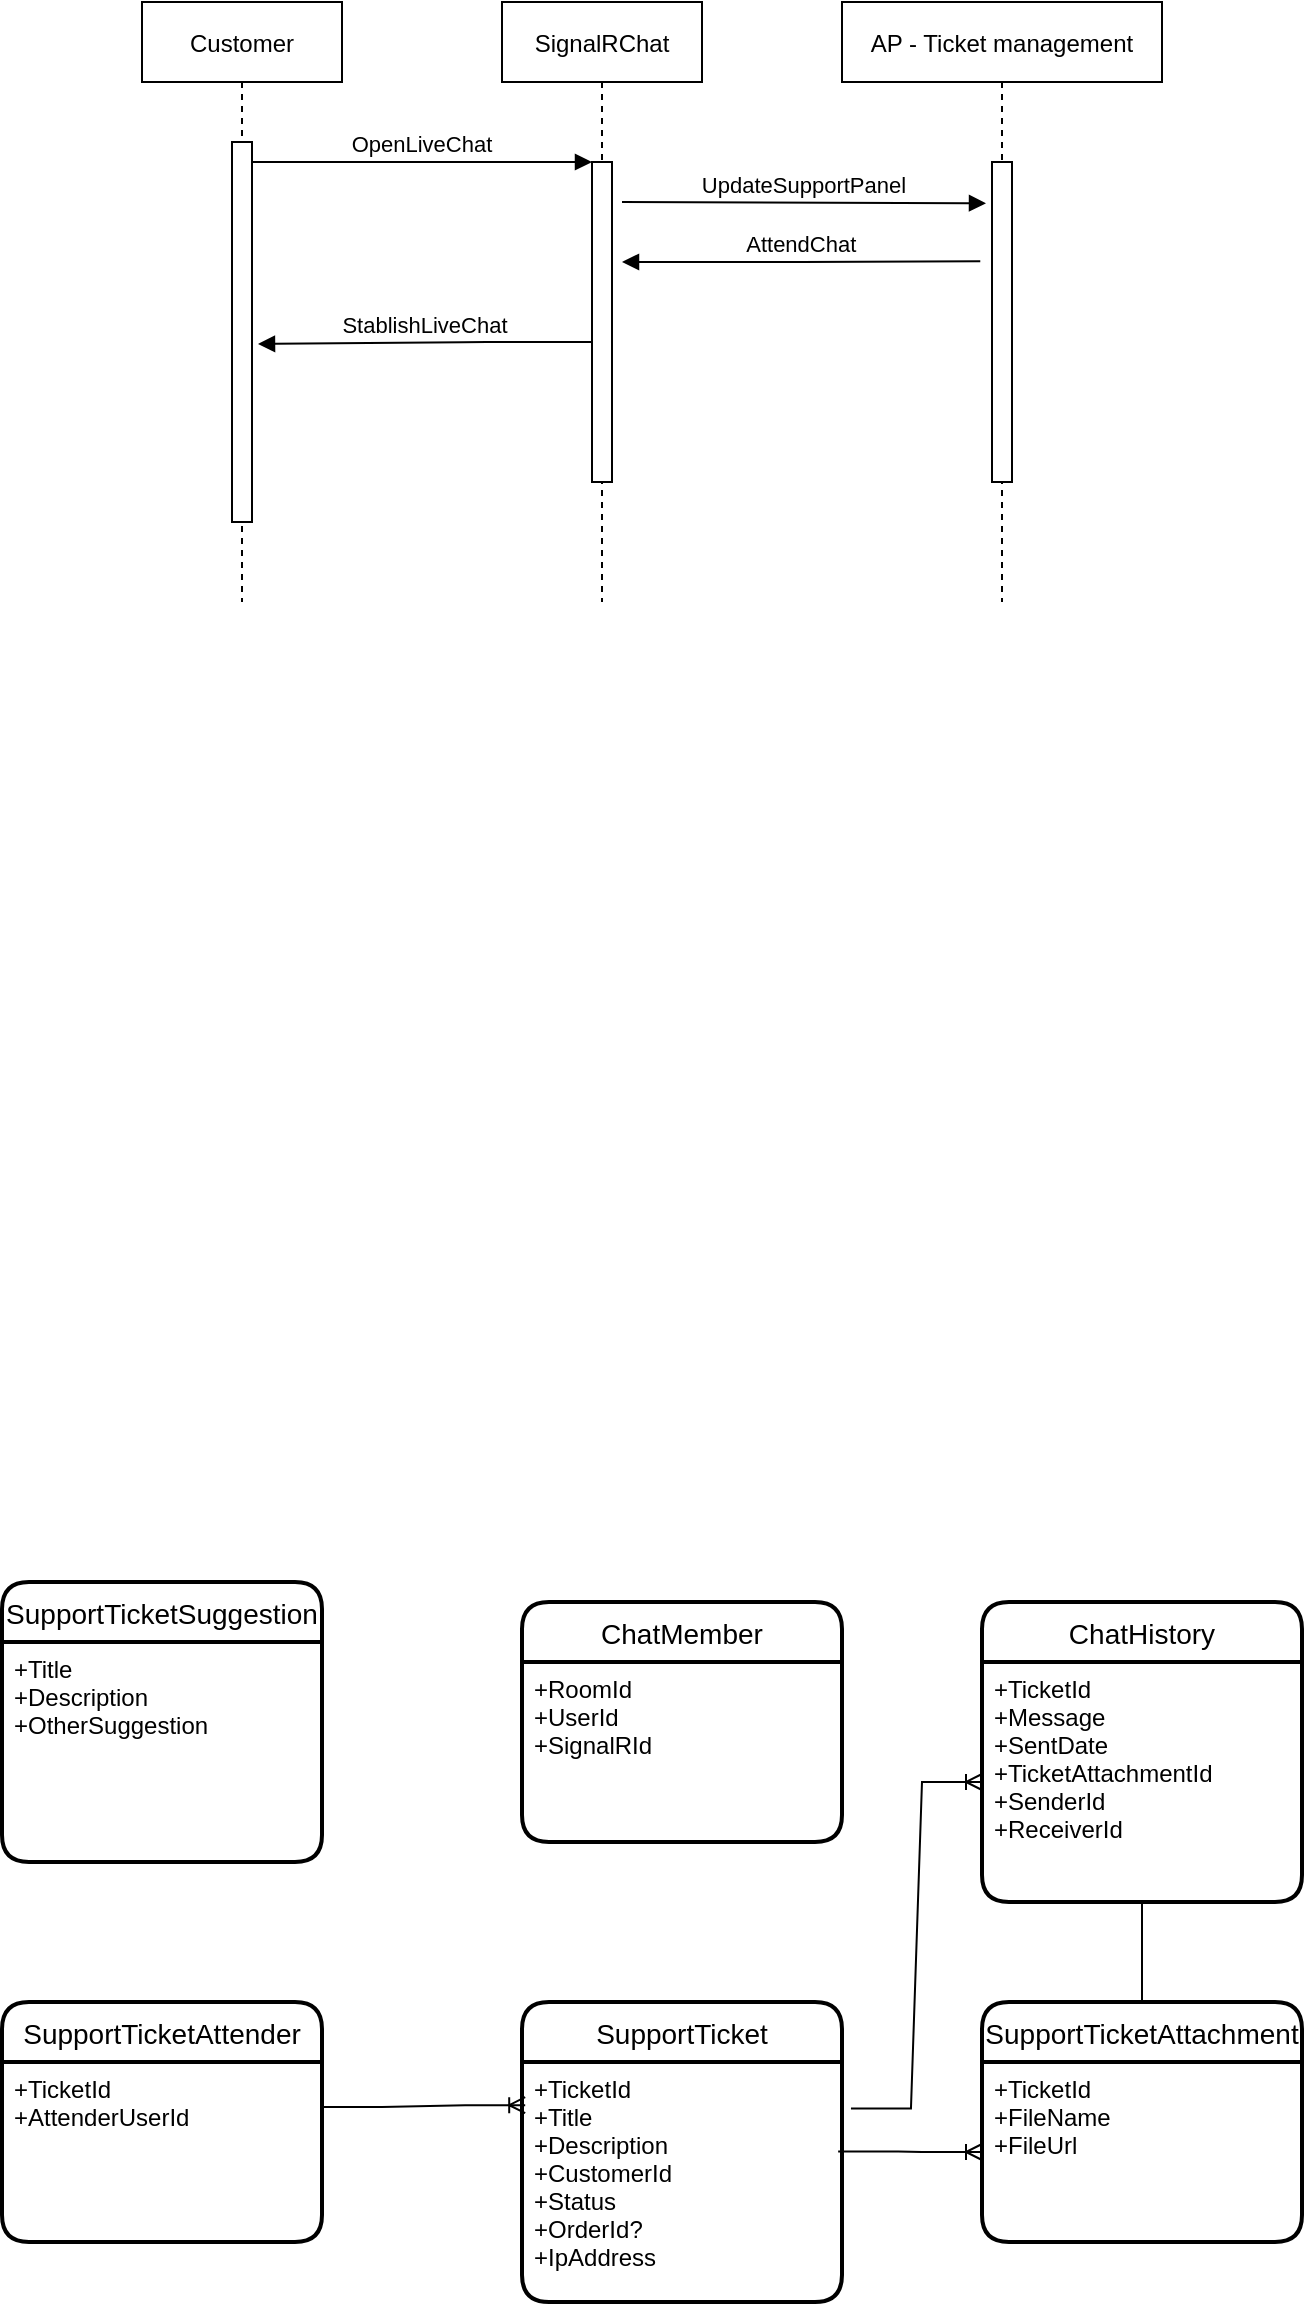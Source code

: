 <mxfile version="20.1.1" type="github">
  <diagram id="kgpKYQtTHZ0yAKxKKP6v" name="Page-1">
    <mxGraphModel dx="1038" dy="539" grid="1" gridSize="10" guides="1" tooltips="1" connect="1" arrows="1" fold="1" page="1" pageScale="1" pageWidth="850" pageHeight="1100" math="0" shadow="0">
      <root>
        <mxCell id="0" />
        <mxCell id="1" parent="0" />
        <mxCell id="3nuBFxr9cyL0pnOWT2aG-1" value="Customer" style="shape=umlLifeline;perimeter=lifelinePerimeter;container=1;collapsible=0;recursiveResize=0;rounded=0;shadow=0;strokeWidth=1;" parent="1" vertex="1">
          <mxGeometry x="120" y="80" width="100" height="300" as="geometry" />
        </mxCell>
        <mxCell id="3nuBFxr9cyL0pnOWT2aG-2" value="" style="points=[];perimeter=orthogonalPerimeter;rounded=0;shadow=0;strokeWidth=1;" parent="3nuBFxr9cyL0pnOWT2aG-1" vertex="1">
          <mxGeometry x="45" y="70" width="10" height="190" as="geometry" />
        </mxCell>
        <mxCell id="3nuBFxr9cyL0pnOWT2aG-5" value="SignalRChat" style="shape=umlLifeline;perimeter=lifelinePerimeter;container=1;collapsible=0;recursiveResize=0;rounded=0;shadow=0;strokeWidth=1;" parent="1" vertex="1">
          <mxGeometry x="300" y="80" width="100" height="300" as="geometry" />
        </mxCell>
        <mxCell id="3nuBFxr9cyL0pnOWT2aG-6" value="" style="points=[];perimeter=orthogonalPerimeter;rounded=0;shadow=0;strokeWidth=1;" parent="3nuBFxr9cyL0pnOWT2aG-5" vertex="1">
          <mxGeometry x="45" y="80" width="10" height="160" as="geometry" />
        </mxCell>
        <mxCell id="3nuBFxr9cyL0pnOWT2aG-8" value="OpenLiveChat" style="verticalAlign=bottom;endArrow=block;entryX=0;entryY=0;shadow=0;strokeWidth=1;" parent="1" source="3nuBFxr9cyL0pnOWT2aG-2" target="3nuBFxr9cyL0pnOWT2aG-6" edge="1">
          <mxGeometry relative="1" as="geometry">
            <mxPoint x="275" y="160" as="sourcePoint" />
          </mxGeometry>
        </mxCell>
        <mxCell id="3nuBFxr9cyL0pnOWT2aG-9" value="StablishLiveChat" style="verticalAlign=bottom;endArrow=block;shadow=0;strokeWidth=1;entryX=0.58;entryY=0.57;entryDx=0;entryDy=0;entryPerimeter=0;" parent="1" source="3nuBFxr9cyL0pnOWT2aG-6" target="3nuBFxr9cyL0pnOWT2aG-1" edge="1">
          <mxGeometry relative="1" as="geometry">
            <mxPoint x="240" y="200" as="sourcePoint" />
            <mxPoint x="180" y="200" as="targetPoint" />
            <Array as="points">
              <mxPoint x="300" y="250" />
              <mxPoint x="290" y="250" />
            </Array>
          </mxGeometry>
        </mxCell>
        <mxCell id="e0stAx7qCD_DcNNzEamt-17" value="SupportTicket" style="swimlane;childLayout=stackLayout;horizontal=1;startSize=30;horizontalStack=0;rounded=1;fontSize=14;fontStyle=0;strokeWidth=2;resizeParent=0;resizeLast=1;shadow=0;dashed=0;align=center;" parent="1" vertex="1">
          <mxGeometry x="310" y="1080" width="160" height="150" as="geometry" />
        </mxCell>
        <mxCell id="e0stAx7qCD_DcNNzEamt-18" value="+TicketId&#xa;+Title&#xa;+Description&#xa;+CustomerId&#xa;+Status&#xa;+OrderId?&#xa;+IpAddress&#xa;" style="align=left;strokeColor=none;fillColor=none;spacingLeft=4;fontSize=12;verticalAlign=top;resizable=0;rotatable=0;part=1;" parent="e0stAx7qCD_DcNNzEamt-17" vertex="1">
          <mxGeometry y="30" width="160" height="120" as="geometry" />
        </mxCell>
        <mxCell id="e0stAx7qCD_DcNNzEamt-19" value="SupportTicketAttachment" style="swimlane;childLayout=stackLayout;horizontal=1;startSize=30;horizontalStack=0;rounded=1;fontSize=14;fontStyle=0;strokeWidth=2;resizeParent=0;resizeLast=1;shadow=0;dashed=0;align=center;" parent="1" vertex="1">
          <mxGeometry x="540" y="1080" width="160" height="120" as="geometry" />
        </mxCell>
        <mxCell id="e0stAx7qCD_DcNNzEamt-20" value="+TicketId&#xa;+FileName&#xa;+FileUrl&#xa;" style="align=left;strokeColor=none;fillColor=none;spacingLeft=4;fontSize=12;verticalAlign=top;resizable=0;rotatable=0;part=1;" parent="e0stAx7qCD_DcNNzEamt-19" vertex="1">
          <mxGeometry y="30" width="160" height="90" as="geometry" />
        </mxCell>
        <mxCell id="e0stAx7qCD_DcNNzEamt-23" value="ChatHistory" style="swimlane;childLayout=stackLayout;horizontal=1;startSize=30;horizontalStack=0;rounded=1;fontSize=14;fontStyle=0;strokeWidth=2;resizeParent=0;resizeLast=1;shadow=0;dashed=0;align=center;" parent="1" vertex="1">
          <mxGeometry x="540" y="880" width="160" height="150" as="geometry" />
        </mxCell>
        <mxCell id="e0stAx7qCD_DcNNzEamt-24" value="+TicketId&#xa;+Message&#xa;+SentDate&#xa;+TicketAttachmentId&#xa;+SenderId&#xa;+ReceiverId" style="align=left;strokeColor=none;fillColor=none;spacingLeft=4;fontSize=12;verticalAlign=top;resizable=0;rotatable=0;part=1;" parent="e0stAx7qCD_DcNNzEamt-23" vertex="1">
          <mxGeometry y="30" width="160" height="120" as="geometry" />
        </mxCell>
        <mxCell id="e0stAx7qCD_DcNNzEamt-26" value="" style="edgeStyle=entityRelationEdgeStyle;fontSize=12;html=1;endArrow=ERoneToMany;rounded=0;exitX=1.028;exitY=0.194;exitDx=0;exitDy=0;exitPerimeter=0;" parent="1" source="e0stAx7qCD_DcNNzEamt-18" target="e0stAx7qCD_DcNNzEamt-24" edge="1">
          <mxGeometry width="100" height="100" relative="1" as="geometry">
            <mxPoint x="470" y="1120" as="sourcePoint" />
            <mxPoint x="580" y="950" as="targetPoint" />
          </mxGeometry>
        </mxCell>
        <mxCell id="e0stAx7qCD_DcNNzEamt-27" value="" style="edgeStyle=entityRelationEdgeStyle;fontSize=12;html=1;endArrow=ERoneToMany;rounded=0;exitX=0.988;exitY=0.373;exitDx=0;exitDy=0;exitPerimeter=0;" parent="1" source="e0stAx7qCD_DcNNzEamt-18" target="e0stAx7qCD_DcNNzEamt-20" edge="1">
          <mxGeometry width="100" height="100" relative="1" as="geometry">
            <mxPoint x="483.52" y="1130.35" as="sourcePoint" />
            <mxPoint x="580" y="1151" as="targetPoint" />
          </mxGeometry>
        </mxCell>
        <mxCell id="e0stAx7qCD_DcNNzEamt-28" value="" style="endArrow=none;html=1;rounded=0;" parent="1" source="e0stAx7qCD_DcNNzEamt-24" target="e0stAx7qCD_DcNNzEamt-19" edge="1">
          <mxGeometry relative="1" as="geometry">
            <mxPoint x="654" y="1020" as="sourcePoint" />
            <mxPoint x="540" y="1080" as="targetPoint" />
          </mxGeometry>
        </mxCell>
        <mxCell id="e0stAx7qCD_DcNNzEamt-32" value="SupportTicketSuggestion" style="swimlane;childLayout=stackLayout;horizontal=1;startSize=30;horizontalStack=0;rounded=1;fontSize=14;fontStyle=0;strokeWidth=2;resizeParent=0;resizeLast=1;shadow=0;dashed=0;align=center;" parent="1" vertex="1">
          <mxGeometry x="50" y="870" width="160" height="140" as="geometry" />
        </mxCell>
        <mxCell id="e0stAx7qCD_DcNNzEamt-33" value="+Title&#xa;+Description&#xa;+OtherSuggestion&#xa;&#xa;&#xa;&#xa;&#xa;" style="align=left;strokeColor=none;fillColor=none;spacingLeft=4;fontSize=12;verticalAlign=top;resizable=0;rotatable=0;part=1;" parent="e0stAx7qCD_DcNNzEamt-32" vertex="1">
          <mxGeometry y="30" width="160" height="110" as="geometry" />
        </mxCell>
        <mxCell id="e0stAx7qCD_DcNNzEamt-34" value="SupportTicketAttender" style="swimlane;childLayout=stackLayout;horizontal=1;startSize=30;horizontalStack=0;rounded=1;fontSize=14;fontStyle=0;strokeWidth=2;resizeParent=0;resizeLast=1;shadow=0;dashed=0;align=center;" parent="1" vertex="1">
          <mxGeometry x="50" y="1080" width="160" height="120" as="geometry" />
        </mxCell>
        <mxCell id="e0stAx7qCD_DcNNzEamt-35" value="+TicketId&#xa;+AttenderUserId&#xa;&#xa;" style="align=left;strokeColor=none;fillColor=none;spacingLeft=4;fontSize=12;verticalAlign=top;resizable=0;rotatable=0;part=1;" parent="e0stAx7qCD_DcNNzEamt-34" vertex="1">
          <mxGeometry y="30" width="160" height="90" as="geometry" />
        </mxCell>
        <mxCell id="e0stAx7qCD_DcNNzEamt-42" value="" style="edgeStyle=entityRelationEdgeStyle;fontSize=12;html=1;endArrow=ERoneToMany;rounded=0;exitX=1;exitY=0.25;exitDx=0;exitDy=0;entryX=0.01;entryY=0.18;entryDx=0;entryDy=0;entryPerimeter=0;" parent="1" source="e0stAx7qCD_DcNNzEamt-35" target="e0stAx7qCD_DcNNzEamt-18" edge="1">
          <mxGeometry width="100" height="100" relative="1" as="geometry">
            <mxPoint x="300" y="1190" as="sourcePoint" />
            <mxPoint x="310" y="1133" as="targetPoint" />
          </mxGeometry>
        </mxCell>
        <mxCell id="e0stAx7qCD_DcNNzEamt-43" value="AP - Ticket management" style="shape=umlLifeline;perimeter=lifelinePerimeter;container=1;collapsible=0;recursiveResize=0;rounded=0;shadow=0;strokeWidth=1;" parent="1" vertex="1">
          <mxGeometry x="470" y="80" width="160" height="300" as="geometry" />
        </mxCell>
        <mxCell id="e0stAx7qCD_DcNNzEamt-44" value="" style="points=[];perimeter=orthogonalPerimeter;rounded=0;shadow=0;strokeWidth=1;" parent="e0stAx7qCD_DcNNzEamt-43" vertex="1">
          <mxGeometry x="75" y="80" width="10" height="160" as="geometry" />
        </mxCell>
        <mxCell id="e0stAx7qCD_DcNNzEamt-45" value="UpdateSupportPanel" style="verticalAlign=bottom;endArrow=block;shadow=0;strokeWidth=1;entryX=-0.3;entryY=0.129;entryDx=0;entryDy=0;entryPerimeter=0;" parent="1" target="e0stAx7qCD_DcNNzEamt-44" edge="1">
          <mxGeometry relative="1" as="geometry">
            <mxPoint x="360" y="180" as="sourcePoint" />
            <mxPoint x="540" y="180" as="targetPoint" />
          </mxGeometry>
        </mxCell>
        <mxCell id="e0stAx7qCD_DcNNzEamt-46" value="AttendChat" style="verticalAlign=bottom;endArrow=block;shadow=0;strokeWidth=1;exitX=-0.586;exitY=0.31;exitDx=0;exitDy=0;exitPerimeter=0;" parent="1" source="e0stAx7qCD_DcNNzEamt-44" edge="1">
          <mxGeometry relative="1" as="geometry">
            <mxPoint x="355" y="210" as="sourcePoint" />
            <mxPoint x="360" y="210" as="targetPoint" />
            <Array as="points">
              <mxPoint x="440" y="210" />
            </Array>
          </mxGeometry>
        </mxCell>
        <mxCell id="9I-AzRIJbB9GTegeeoSH-1" value="ChatMember" style="swimlane;childLayout=stackLayout;horizontal=1;startSize=30;horizontalStack=0;rounded=1;fontSize=14;fontStyle=0;strokeWidth=2;resizeParent=0;resizeLast=1;shadow=0;dashed=0;align=center;" vertex="1" parent="1">
          <mxGeometry x="310" y="880" width="160" height="120" as="geometry" />
        </mxCell>
        <mxCell id="9I-AzRIJbB9GTegeeoSH-2" value="+RoomId&#xa;+UserId&#xa;+SignalRId" style="align=left;strokeColor=none;fillColor=none;spacingLeft=4;fontSize=12;verticalAlign=top;resizable=0;rotatable=0;part=1;" vertex="1" parent="9I-AzRIJbB9GTegeeoSH-1">
          <mxGeometry y="30" width="160" height="90" as="geometry" />
        </mxCell>
      </root>
    </mxGraphModel>
  </diagram>
</mxfile>
